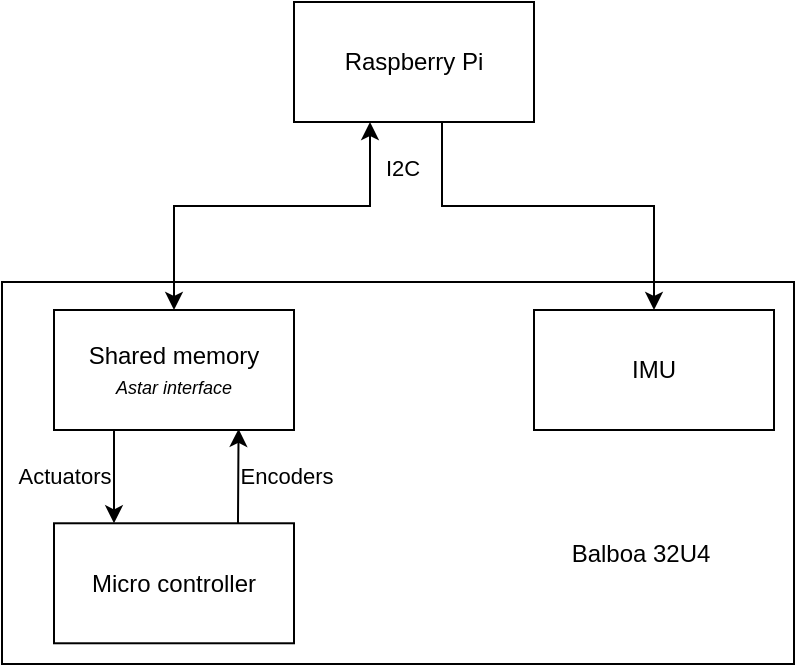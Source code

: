 <mxfile version="24.7.8">
  <diagram name="Page-1" id="v8cpKaU_iWg27fQr8cNn">
    <mxGraphModel dx="754" dy="418" grid="0" gridSize="10" guides="1" tooltips="1" connect="1" arrows="1" fold="1" page="1" pageScale="1" pageWidth="850" pageHeight="1100" math="0" shadow="0">
      <root>
        <mxCell id="0" />
        <mxCell id="1" parent="0" />
        <mxCell id="yIpmtrZUSU28dXZRLazd-2" value="" style="rounded=0;whiteSpace=wrap;html=1;" vertex="1" parent="1">
          <mxGeometry x="245" y="392" width="396" height="191" as="geometry" />
        </mxCell>
        <mxCell id="yIpmtrZUSU28dXZRLazd-9" style="edgeStyle=orthogonalEdgeStyle;rounded=0;orthogonalLoop=1;jettySize=auto;html=1;startArrow=classic;startFill=1;" edge="1" parent="1" source="yIpmtrZUSU28dXZRLazd-1" target="yIpmtrZUSU28dXZRLazd-6">
          <mxGeometry relative="1" as="geometry">
            <Array as="points">
              <mxPoint x="429" y="354" />
              <mxPoint x="331" y="354" />
            </Array>
          </mxGeometry>
        </mxCell>
        <mxCell id="yIpmtrZUSU28dXZRLazd-10" style="edgeStyle=orthogonalEdgeStyle;rounded=0;orthogonalLoop=1;jettySize=auto;html=1;entryX=0.5;entryY=0;entryDx=0;entryDy=0;" edge="1" parent="1" source="yIpmtrZUSU28dXZRLazd-1" target="yIpmtrZUSU28dXZRLazd-7">
          <mxGeometry relative="1" as="geometry">
            <Array as="points">
              <mxPoint x="465" y="354" />
              <mxPoint x="571" y="354" />
            </Array>
          </mxGeometry>
        </mxCell>
        <mxCell id="yIpmtrZUSU28dXZRLazd-15" value="I2C" style="edgeLabel;html=1;align=center;verticalAlign=middle;resizable=0;points=[];" vertex="1" connectable="0" parent="yIpmtrZUSU28dXZRLazd-10">
          <mxGeometry x="-0.766" y="-1" relative="1" as="geometry">
            <mxPoint x="-19" y="-1" as="offset" />
          </mxGeometry>
        </mxCell>
        <mxCell id="yIpmtrZUSU28dXZRLazd-1" value="Raspberry Pi" style="rounded=0;whiteSpace=wrap;html=1;" vertex="1" parent="1">
          <mxGeometry x="391" y="252" width="120" height="60" as="geometry" />
        </mxCell>
        <mxCell id="yIpmtrZUSU28dXZRLazd-3" value="&lt;div&gt;Balboa 32U4&lt;/div&gt;" style="text;html=1;align=center;verticalAlign=middle;resizable=0;points=[];autosize=1;strokeColor=none;fillColor=none;" vertex="1" parent="1">
          <mxGeometry x="520" y="515" width="87" height="26" as="geometry" />
        </mxCell>
        <mxCell id="yIpmtrZUSU28dXZRLazd-4" value="Micro controller" style="rounded=0;whiteSpace=wrap;html=1;" vertex="1" parent="1">
          <mxGeometry x="271" y="512.64" width="120" height="60" as="geometry" />
        </mxCell>
        <mxCell id="yIpmtrZUSU28dXZRLazd-13" style="edgeStyle=orthogonalEdgeStyle;rounded=0;orthogonalLoop=1;jettySize=auto;html=1;entryX=0.25;entryY=0;entryDx=0;entryDy=0;" edge="1" parent="1" source="yIpmtrZUSU28dXZRLazd-6" target="yIpmtrZUSU28dXZRLazd-4">
          <mxGeometry relative="1" as="geometry">
            <Array as="points">
              <mxPoint x="301" y="497" />
              <mxPoint x="301" y="497" />
            </Array>
          </mxGeometry>
        </mxCell>
        <mxCell id="yIpmtrZUSU28dXZRLazd-14" value="Actuators" style="edgeLabel;html=1;align=center;verticalAlign=middle;resizable=0;points=[];" vertex="1" connectable="0" parent="yIpmtrZUSU28dXZRLazd-13">
          <mxGeometry x="-0.088" relative="1" as="geometry">
            <mxPoint x="-25" y="1" as="offset" />
          </mxGeometry>
        </mxCell>
        <mxCell id="yIpmtrZUSU28dXZRLazd-6" value="&lt;div&gt;Shared memory&lt;/div&gt;&lt;div&gt;&lt;i&gt;&lt;font style=&quot;font-size: 9px;&quot;&gt;Astar interface&lt;/font&gt;&lt;/i&gt;&lt;br&gt;&lt;/div&gt;" style="rounded=0;whiteSpace=wrap;html=1;" vertex="1" parent="1">
          <mxGeometry x="271" y="406" width="120" height="60" as="geometry" />
        </mxCell>
        <mxCell id="yIpmtrZUSU28dXZRLazd-7" value="IMU" style="rounded=0;whiteSpace=wrap;html=1;" vertex="1" parent="1">
          <mxGeometry x="511" y="406" width="120" height="60" as="geometry" />
        </mxCell>
        <mxCell id="yIpmtrZUSU28dXZRLazd-11" style="edgeStyle=orthogonalEdgeStyle;rounded=0;orthogonalLoop=1;jettySize=auto;html=1;entryX=0.769;entryY=0.991;entryDx=0;entryDy=0;entryPerimeter=0;" edge="1" parent="1" source="yIpmtrZUSU28dXZRLazd-4" target="yIpmtrZUSU28dXZRLazd-6">
          <mxGeometry relative="1" as="geometry">
            <Array as="points">
              <mxPoint x="363" y="511" />
              <mxPoint x="363" y="511" />
            </Array>
          </mxGeometry>
        </mxCell>
        <mxCell id="yIpmtrZUSU28dXZRLazd-12" value="&lt;div&gt;Encoders&lt;/div&gt;" style="edgeLabel;html=1;align=center;verticalAlign=middle;resizable=0;points=[];" vertex="1" connectable="0" parent="yIpmtrZUSU28dXZRLazd-11">
          <mxGeometry x="0.06" relative="1" as="geometry">
            <mxPoint x="24" y="1" as="offset" />
          </mxGeometry>
        </mxCell>
      </root>
    </mxGraphModel>
  </diagram>
</mxfile>
